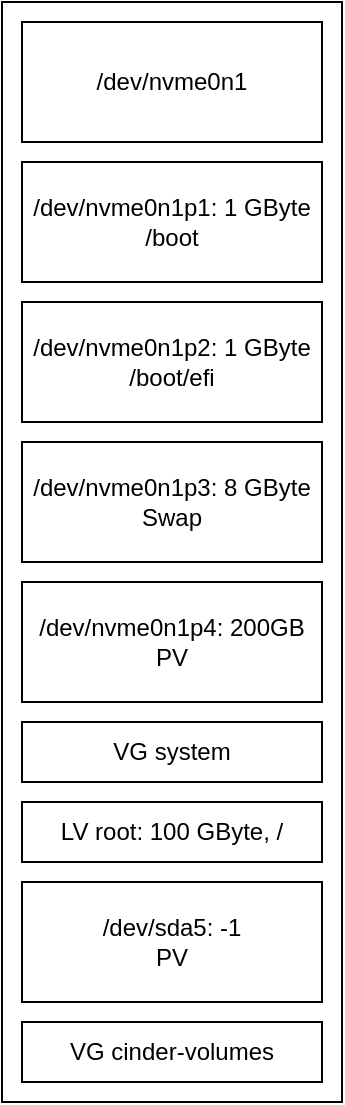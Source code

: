 <mxfile version="20.3.0" type="device"><diagram id="pNlgbZmsKTASvtVl8QK2" name="Seite-1"><mxGraphModel dx="346" dy="847" grid="1" gridSize="10" guides="1" tooltips="1" connect="1" arrows="1" fold="1" page="1" pageScale="1" pageWidth="827" pageHeight="1169" math="0" shadow="0"><root><mxCell id="0"/><mxCell id="1" parent="0"/><mxCell id="Krma67j-ZGC7SuQiK4NY-20" value="" style="rounded=0;whiteSpace=wrap;html=1;" parent="1" vertex="1"><mxGeometry x="190" y="270" width="170" height="550" as="geometry"/></mxCell><mxCell id="Krma67j-ZGC7SuQiK4NY-1" value="/dev/nvme0n1" style="rounded=0;whiteSpace=wrap;html=1;" parent="1" vertex="1"><mxGeometry x="200" y="280" width="150" height="60" as="geometry"/></mxCell><mxCell id="Krma67j-ZGC7SuQiK4NY-3" value="/dev/nvme0n1p1: 1 GByte&lt;br&gt;/boot" style="rounded=0;whiteSpace=wrap;html=1;" parent="1" vertex="1"><mxGeometry x="200" y="350" width="150" height="60" as="geometry"/></mxCell><mxCell id="Krma67j-ZGC7SuQiK4NY-5" value="/dev/nvme0n1p2: 1 GByte&lt;br&gt;/boot/efi" style="rounded=0;whiteSpace=wrap;html=1;" parent="1" vertex="1"><mxGeometry x="200" y="420" width="150" height="60" as="geometry"/></mxCell><mxCell id="Krma67j-ZGC7SuQiK4NY-7" value="/dev/nvme0n1p3: 8 GByte&lt;br&gt;Swap" style="rounded=0;whiteSpace=wrap;html=1;" parent="1" vertex="1"><mxGeometry x="200" y="490" width="150" height="60" as="geometry"/></mxCell><mxCell id="Krma67j-ZGC7SuQiK4NY-9" value="/dev/nvme0n1p4: 200GB&lt;br&gt;PV" style="rounded=0;whiteSpace=wrap;html=1;" parent="1" vertex="1"><mxGeometry x="200" y="560" width="150" height="60" as="geometry"/></mxCell><mxCell id="Krma67j-ZGC7SuQiK4NY-12" value="VG system" style="rounded=0;whiteSpace=wrap;html=1;" parent="1" vertex="1"><mxGeometry x="200" y="630" width="150" height="30" as="geometry"/></mxCell><mxCell id="Krma67j-ZGC7SuQiK4NY-13" value="LV root: 100 GByte, /" style="rounded=0;whiteSpace=wrap;html=1;align=center;labelPosition=center;verticalLabelPosition=middle;verticalAlign=middle;" parent="1" vertex="1"><mxGeometry x="200" y="670" width="150" height="30" as="geometry"/></mxCell><mxCell id="D2QNOiJ_X3-2sq5uS4Nx-1" value="/dev/sda5: -1&lt;br&gt;PV" style="rounded=0;whiteSpace=wrap;html=1;" parent="1" vertex="1"><mxGeometry x="200" y="710" width="150" height="60" as="geometry"/></mxCell><mxCell id="D2QNOiJ_X3-2sq5uS4Nx-2" value="VG cinder-volumes" style="rounded=0;whiteSpace=wrap;html=1;" parent="1" vertex="1"><mxGeometry x="200" y="780" width="150" height="30" as="geometry"/></mxCell></root></mxGraphModel></diagram></mxfile>